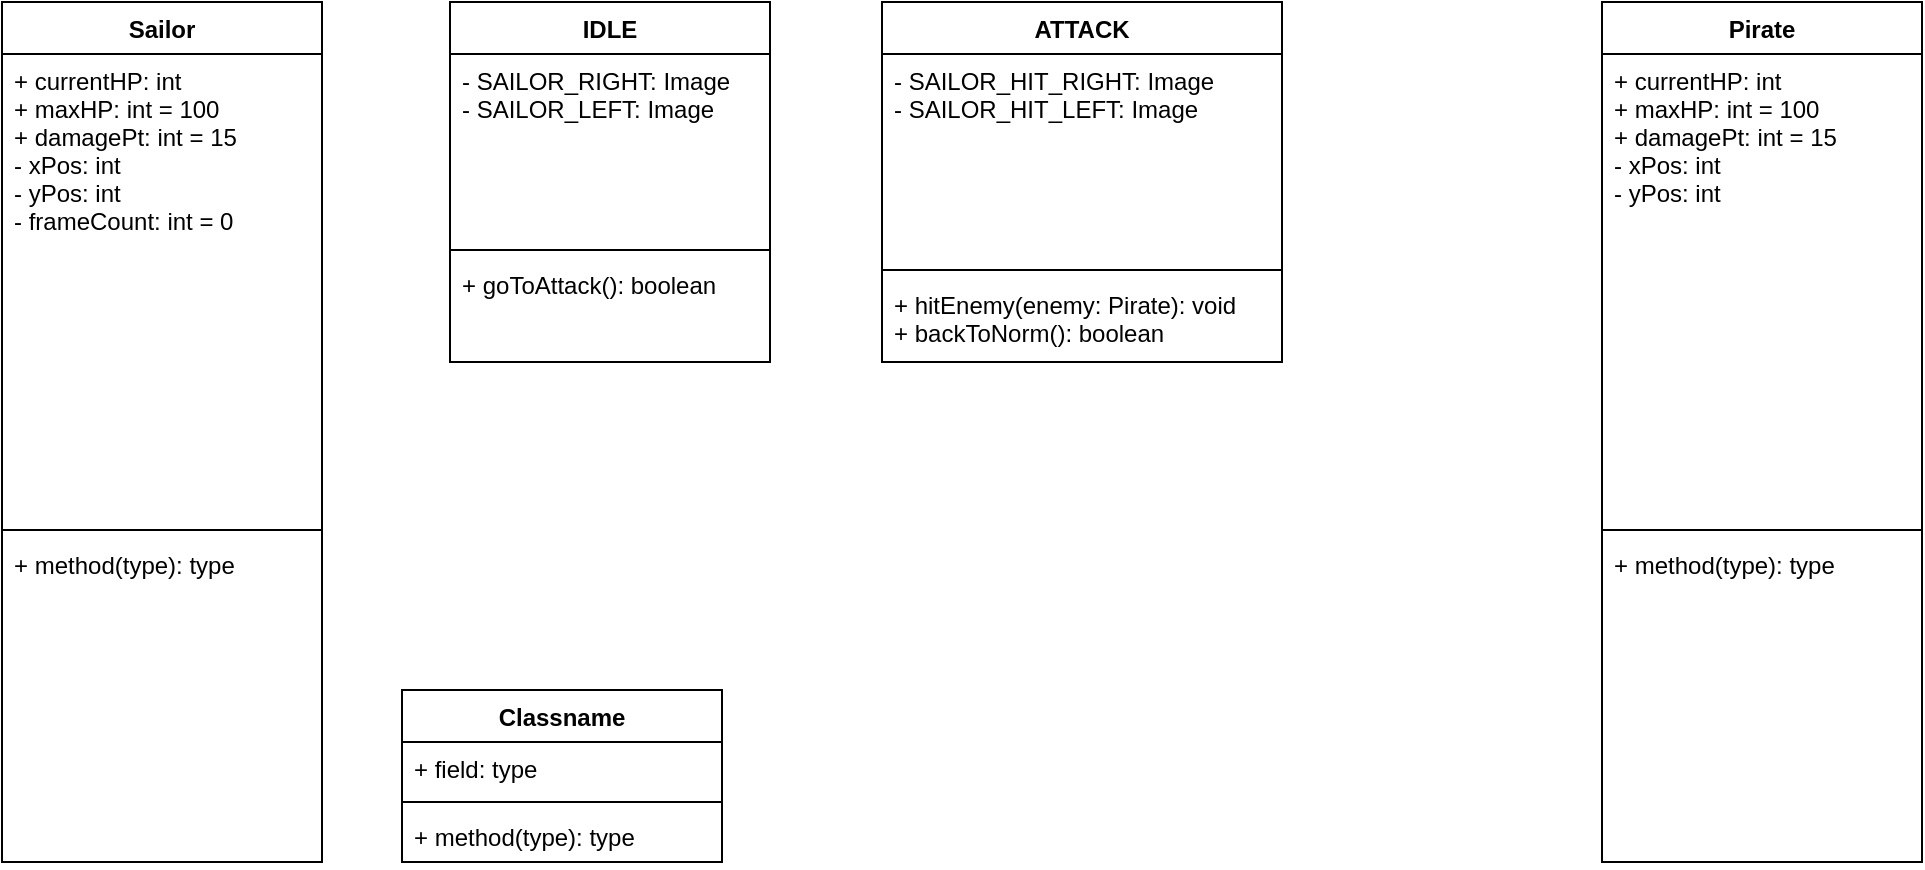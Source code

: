 <mxfile version="17.4.6" type="github">
  <diagram id="df3vicC8Ny3Fm0ZVqu6J" name="Page-1">
    <mxGraphModel dx="1038" dy="547" grid="1" gridSize="10" guides="1" tooltips="1" connect="1" arrows="1" fold="1" page="1" pageScale="1" pageWidth="1169" pageHeight="1654" math="0" shadow="0">
      <root>
        <mxCell id="0" />
        <mxCell id="1" parent="0" />
        <mxCell id="l490LgfTKyrwG-C8mN86-1" value="Sailor&#xa;&#xa;" style="swimlane;fontStyle=1;align=center;verticalAlign=top;childLayout=stackLayout;horizontal=1;startSize=26;horizontalStack=0;resizeParent=1;resizeParentMax=0;resizeLast=0;collapsible=1;marginBottom=0;" vertex="1" parent="1">
          <mxGeometry x="110" y="360" width="160" height="430" as="geometry" />
        </mxCell>
        <mxCell id="l490LgfTKyrwG-C8mN86-2" value="+ currentHP: int&#xa;+ maxHP: int = 100&#xa;+ damagePt: int = 15&#xa;- xPos: int&#xa;- yPos: int&#xa;- frameCount: int = 0&#xa;" style="text;strokeColor=none;fillColor=none;align=left;verticalAlign=top;spacingLeft=4;spacingRight=4;overflow=hidden;rotatable=0;points=[[0,0.5],[1,0.5]];portConstraint=eastwest;" vertex="1" parent="l490LgfTKyrwG-C8mN86-1">
          <mxGeometry y="26" width="160" height="234" as="geometry" />
        </mxCell>
        <mxCell id="l490LgfTKyrwG-C8mN86-3" value="" style="line;strokeWidth=1;fillColor=none;align=left;verticalAlign=middle;spacingTop=-1;spacingLeft=3;spacingRight=3;rotatable=0;labelPosition=right;points=[];portConstraint=eastwest;" vertex="1" parent="l490LgfTKyrwG-C8mN86-1">
          <mxGeometry y="260" width="160" height="8" as="geometry" />
        </mxCell>
        <mxCell id="l490LgfTKyrwG-C8mN86-4" value="+ method(type): type" style="text;strokeColor=none;fillColor=none;align=left;verticalAlign=top;spacingLeft=4;spacingRight=4;overflow=hidden;rotatable=0;points=[[0,0.5],[1,0.5]];portConstraint=eastwest;" vertex="1" parent="l490LgfTKyrwG-C8mN86-1">
          <mxGeometry y="268" width="160" height="162" as="geometry" />
        </mxCell>
        <mxCell id="l490LgfTKyrwG-C8mN86-5" value="IDLE" style="swimlane;fontStyle=1;align=center;verticalAlign=top;childLayout=stackLayout;horizontal=1;startSize=26;horizontalStack=0;resizeParent=1;resizeParentMax=0;resizeLast=0;collapsible=1;marginBottom=0;" vertex="1" parent="1">
          <mxGeometry x="334" y="360" width="160" height="180" as="geometry" />
        </mxCell>
        <mxCell id="l490LgfTKyrwG-C8mN86-6" value="- SAILOR_RIGHT: Image&#xa;- SAILOR_LEFT: Image&#xa;" style="text;strokeColor=none;fillColor=none;align=left;verticalAlign=top;spacingLeft=4;spacingRight=4;overflow=hidden;rotatable=0;points=[[0,0.5],[1,0.5]];portConstraint=eastwest;" vertex="1" parent="l490LgfTKyrwG-C8mN86-5">
          <mxGeometry y="26" width="160" height="94" as="geometry" />
        </mxCell>
        <mxCell id="l490LgfTKyrwG-C8mN86-7" value="" style="line;strokeWidth=1;fillColor=none;align=left;verticalAlign=middle;spacingTop=-1;spacingLeft=3;spacingRight=3;rotatable=0;labelPosition=right;points=[];portConstraint=eastwest;" vertex="1" parent="l490LgfTKyrwG-C8mN86-5">
          <mxGeometry y="120" width="160" height="8" as="geometry" />
        </mxCell>
        <mxCell id="l490LgfTKyrwG-C8mN86-8" value="+ goToAttack(): boolean" style="text;strokeColor=none;fillColor=none;align=left;verticalAlign=top;spacingLeft=4;spacingRight=4;overflow=hidden;rotatable=0;points=[[0,0.5],[1,0.5]];portConstraint=eastwest;" vertex="1" parent="l490LgfTKyrwG-C8mN86-5">
          <mxGeometry y="128" width="160" height="52" as="geometry" />
        </mxCell>
        <mxCell id="l490LgfTKyrwG-C8mN86-10" value="Classname" style="swimlane;fontStyle=1;align=center;verticalAlign=top;childLayout=stackLayout;horizontal=1;startSize=26;horizontalStack=0;resizeParent=1;resizeParentMax=0;resizeLast=0;collapsible=1;marginBottom=0;" vertex="1" parent="1">
          <mxGeometry x="310" y="704" width="160" height="86" as="geometry" />
        </mxCell>
        <mxCell id="l490LgfTKyrwG-C8mN86-11" value="+ field: type" style="text;strokeColor=none;fillColor=none;align=left;verticalAlign=top;spacingLeft=4;spacingRight=4;overflow=hidden;rotatable=0;points=[[0,0.5],[1,0.5]];portConstraint=eastwest;" vertex="1" parent="l490LgfTKyrwG-C8mN86-10">
          <mxGeometry y="26" width="160" height="26" as="geometry" />
        </mxCell>
        <mxCell id="l490LgfTKyrwG-C8mN86-12" value="" style="line;strokeWidth=1;fillColor=none;align=left;verticalAlign=middle;spacingTop=-1;spacingLeft=3;spacingRight=3;rotatable=0;labelPosition=right;points=[];portConstraint=eastwest;" vertex="1" parent="l490LgfTKyrwG-C8mN86-10">
          <mxGeometry y="52" width="160" height="8" as="geometry" />
        </mxCell>
        <mxCell id="l490LgfTKyrwG-C8mN86-13" value="+ method(type): type" style="text;strokeColor=none;fillColor=none;align=left;verticalAlign=top;spacingLeft=4;spacingRight=4;overflow=hidden;rotatable=0;points=[[0,0.5],[1,0.5]];portConstraint=eastwest;" vertex="1" parent="l490LgfTKyrwG-C8mN86-10">
          <mxGeometry y="60" width="160" height="26" as="geometry" />
        </mxCell>
        <mxCell id="l490LgfTKyrwG-C8mN86-14" value="ATTACK" style="swimlane;fontStyle=1;align=center;verticalAlign=top;childLayout=stackLayout;horizontal=1;startSize=26;horizontalStack=0;resizeParent=1;resizeParentMax=0;resizeLast=0;collapsible=1;marginBottom=0;" vertex="1" parent="1">
          <mxGeometry x="550" y="360" width="200" height="180" as="geometry" />
        </mxCell>
        <mxCell id="l490LgfTKyrwG-C8mN86-15" value="- SAILOR_HIT_RIGHT: Image&#xa;- SAILOR_HIT_LEFT: Image&#xa;" style="text;strokeColor=none;fillColor=none;align=left;verticalAlign=top;spacingLeft=4;spacingRight=4;overflow=hidden;rotatable=0;points=[[0,0.5],[1,0.5]];portConstraint=eastwest;" vertex="1" parent="l490LgfTKyrwG-C8mN86-14">
          <mxGeometry y="26" width="200" height="104" as="geometry" />
        </mxCell>
        <mxCell id="l490LgfTKyrwG-C8mN86-16" value="" style="line;strokeWidth=1;fillColor=none;align=left;verticalAlign=middle;spacingTop=-1;spacingLeft=3;spacingRight=3;rotatable=0;labelPosition=right;points=[];portConstraint=eastwest;" vertex="1" parent="l490LgfTKyrwG-C8mN86-14">
          <mxGeometry y="130" width="200" height="8" as="geometry" />
        </mxCell>
        <mxCell id="l490LgfTKyrwG-C8mN86-17" value="+ hitEnemy(enemy: Pirate): void&#xa;+ backToNorm(): boolean" style="text;strokeColor=none;fillColor=none;align=left;verticalAlign=top;spacingLeft=4;spacingRight=4;overflow=hidden;rotatable=0;points=[[0,0.5],[1,0.5]];portConstraint=eastwest;" vertex="1" parent="l490LgfTKyrwG-C8mN86-14">
          <mxGeometry y="138" width="200" height="42" as="geometry" />
        </mxCell>
        <mxCell id="l490LgfTKyrwG-C8mN86-18" value="Pirate" style="swimlane;fontStyle=1;align=center;verticalAlign=top;childLayout=stackLayout;horizontal=1;startSize=26;horizontalStack=0;resizeParent=1;resizeParentMax=0;resizeLast=0;collapsible=1;marginBottom=0;" vertex="1" parent="1">
          <mxGeometry x="910" y="360" width="160" height="430" as="geometry" />
        </mxCell>
        <mxCell id="l490LgfTKyrwG-C8mN86-19" value="+ currentHP: int&#xa;+ maxHP: int = 100&#xa;+ damagePt: int = 15&#xa;- xPos: int&#xa;- yPos: int&#xa;" style="text;strokeColor=none;fillColor=none;align=left;verticalAlign=top;spacingLeft=4;spacingRight=4;overflow=hidden;rotatable=0;points=[[0,0.5],[1,0.5]];portConstraint=eastwest;" vertex="1" parent="l490LgfTKyrwG-C8mN86-18">
          <mxGeometry y="26" width="160" height="234" as="geometry" />
        </mxCell>
        <mxCell id="l490LgfTKyrwG-C8mN86-20" value="" style="line;strokeWidth=1;fillColor=none;align=left;verticalAlign=middle;spacingTop=-1;spacingLeft=3;spacingRight=3;rotatable=0;labelPosition=right;points=[];portConstraint=eastwest;" vertex="1" parent="l490LgfTKyrwG-C8mN86-18">
          <mxGeometry y="260" width="160" height="8" as="geometry" />
        </mxCell>
        <mxCell id="l490LgfTKyrwG-C8mN86-21" value="+ method(type): type" style="text;strokeColor=none;fillColor=none;align=left;verticalAlign=top;spacingLeft=4;spacingRight=4;overflow=hidden;rotatable=0;points=[[0,0.5],[1,0.5]];portConstraint=eastwest;" vertex="1" parent="l490LgfTKyrwG-C8mN86-18">
          <mxGeometry y="268" width="160" height="162" as="geometry" />
        </mxCell>
      </root>
    </mxGraphModel>
  </diagram>
</mxfile>
